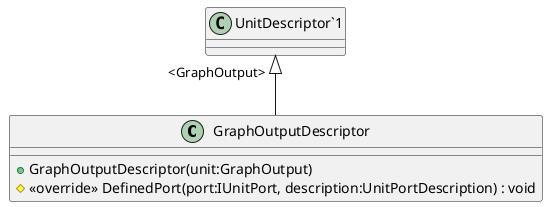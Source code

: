 @startuml
class GraphOutputDescriptor {
    + GraphOutputDescriptor(unit:GraphOutput)
    # <<override>> DefinedPort(port:IUnitPort, description:UnitPortDescription) : void
}
"UnitDescriptor`1" "<GraphOutput>" <|-- GraphOutputDescriptor
@enduml
